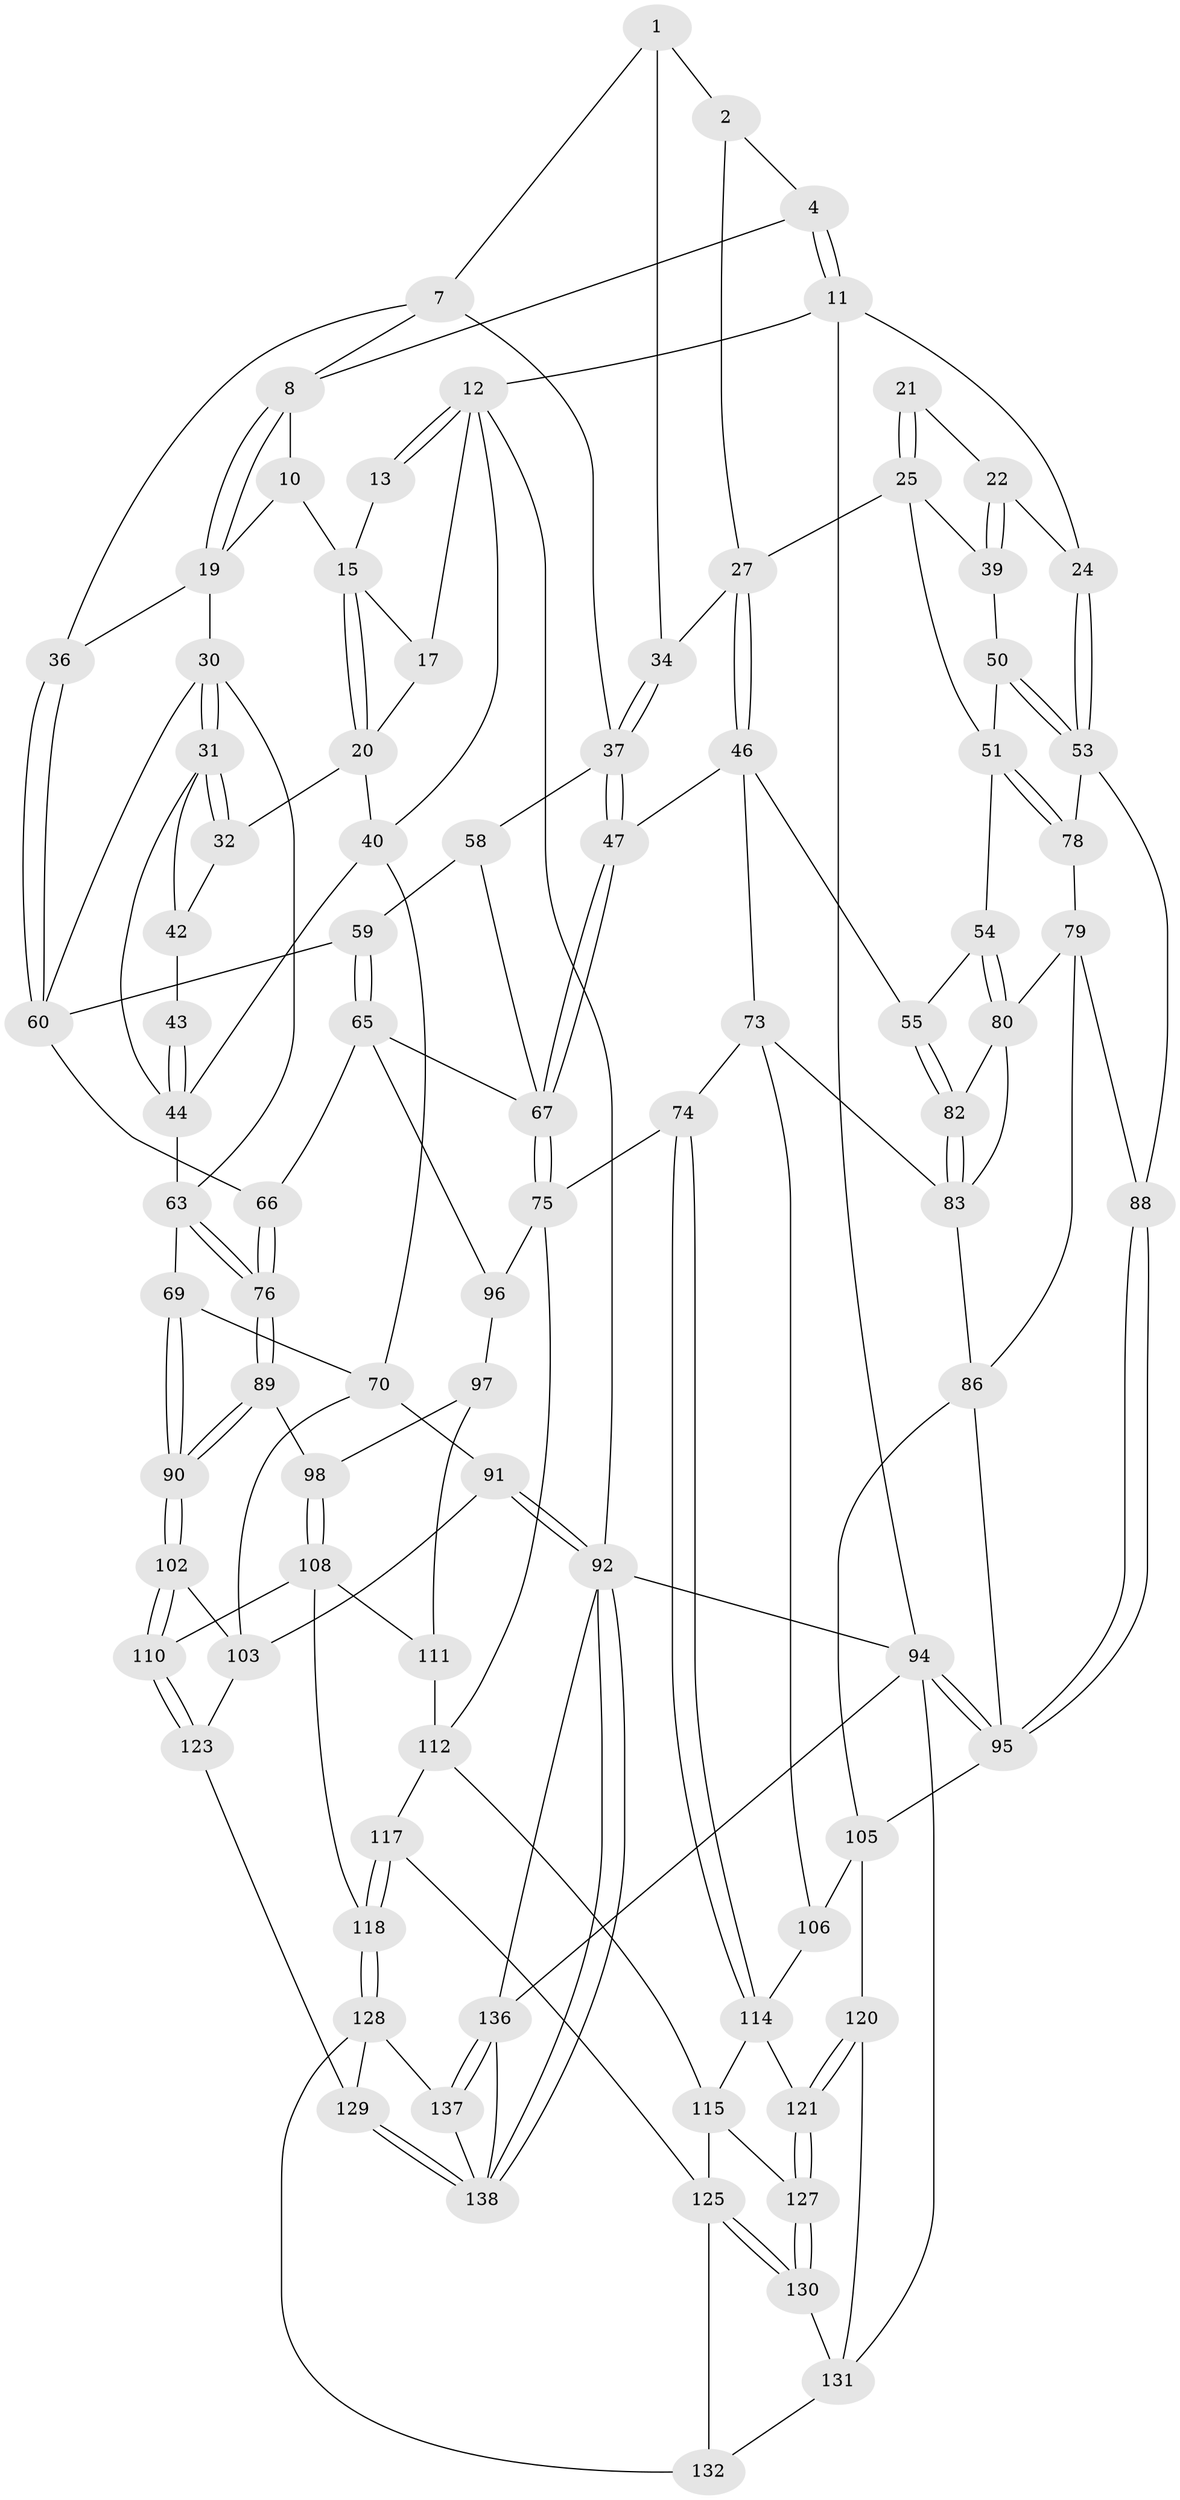 // Generated by graph-tools (version 1.1) at 2025/52/02/27/25 19:52:39]
// undirected, 90 vertices, 200 edges
graph export_dot {
graph [start="1"]
  node [color=gray90,style=filled];
  1 [pos="+0.6631386409610854+0.01967606972201099",super="+6"];
  2 [pos="+0.7307838848541331+0.1212983644286994",super="+3"];
  4 [pos="+1+0",super="+5"];
  7 [pos="+0.4110448062436864+0.07121659199123478",super="+35"];
  8 [pos="+0.3700452219414553+0.006832160073319635",super="+9"];
  10 [pos="+0.30297584123704596+0",super="+14"];
  11 [pos="+1+0"];
  12 [pos="+0+0",super="+18"];
  13 [pos="+0.023484523522068618+0"];
  15 [pos="+0.11772626628204891+0.13104034809283394",super="+16"];
  17 [pos="+0.014637393486457637+0.10415317663351482"];
  19 [pos="+0.2363599185302266+0.1817583391348703",super="+29"];
  20 [pos="+0.07387551821756014+0.20397990744148817",super="+33"];
  21 [pos="+0.8475559649646068+0.15049156345754935"];
  22 [pos="+0.9139594679755083+0.1900203556491587",super="+23"];
  24 [pos="+1+0"];
  25 [pos="+0.8031813648492027+0.25675822323581",super="+26"];
  27 [pos="+0.7326859071751749+0.25744627580789065",super="+28"];
  30 [pos="+0.22407622738756217+0.2851157435688292",super="+62"];
  31 [pos="+0.17883509210504442+0.28504573008171985",super="+48"];
  32 [pos="+0.08454057862051774+0.24656672261257223"];
  34 [pos="+0.5748677026040417+0.2054072715764856"];
  36 [pos="+0.3174221599153452+0.29797133015398203"];
  37 [pos="+0.5148705663805436+0.3162253692554904",super="+38"];
  39 [pos="+0.8146976740685057+0.2543505309552335",super="+41"];
  40 [pos="+0+0.24985058418683959",super="+45"];
  42 [pos="+0.07162385940056594+0.29942251197727093",super="+49"];
  43 [pos="+0.05512375348092094+0.34253390136610296"];
  44 [pos="+0.028971582238908358+0.36764274061410407",super="+57"];
  46 [pos="+0.6785060977412961+0.37121143976831245",super="+56"];
  47 [pos="+0.6396805097315255+0.3756335086770162"];
  50 [pos="+0.9201160342026197+0.358529513504692"];
  51 [pos="+0.894796855519052+0.3837411694883579",super="+52"];
  53 [pos="+1+0.3304391343754025",super="+77"];
  54 [pos="+0.8578871837555664+0.4142144266460813"];
  55 [pos="+0.8535786938812812+0.4166975119463837"];
  58 [pos="+0.4794762808368954+0.34701331457339324"];
  59 [pos="+0.38024745342900557+0.34714140899475426"];
  60 [pos="+0.35077448944373607+0.33295147844850426",super="+61"];
  63 [pos="+0.18204893972480046+0.4465355834334572",super="+64"];
  65 [pos="+0.3574356006624146+0.4994238208516055",super="+72"];
  66 [pos="+0.31692374315009386+0.4987277749672851"];
  67 [pos="+0.5376836782690144+0.5097036729357985",super="+68"];
  69 [pos="+0.11836743078908321+0.4848058557674734"];
  70 [pos="+0.07503319032090637+0.5102738626444886",super="+71"];
  73 [pos="+0.6856942106648702+0.5540224421731096",super="+84"];
  74 [pos="+0.6454358850834513+0.5606823528558386"];
  75 [pos="+0.5488916655654493+0.5298931167965568",super="+99"];
  76 [pos="+0.2910049596457328+0.5115968109229923"];
  78 [pos="+1+0.4517491493039147"];
  79 [pos="+0.9086143695806614+0.4710792544098425",super="+85"];
  80 [pos="+0.8883047911468903+0.4581477979487255",super="+81"];
  82 [pos="+0.8224418305292852+0.4730877861356639"];
  83 [pos="+0.7635799807556862+0.5592473173990511",super="+87"];
  86 [pos="+0.8669341707084762+0.5715672203988961",super="+104"];
  88 [pos="+1+0.6787389815664427"];
  89 [pos="+0.27158091285824315+0.5481706515133375"];
  90 [pos="+0.2294399412950209+0.5773409876478077"];
  91 [pos="+0+0.7924087341356684"];
  92 [pos="+0+1",super="+93"];
  94 [pos="+1+1",super="+135"];
  95 [pos="+1+0.8489545138205257",super="+107"];
  96 [pos="+0.368146084929601+0.5163379627327225",super="+100"];
  97 [pos="+0.335636292437492+0.5864393316534895",super="+101"];
  98 [pos="+0.30036082092662386+0.5932439365837021"];
  102 [pos="+0.18863084194000607+0.6720212231203017"];
  103 [pos="+0.135177909298647+0.6476018190647057",super="+122"];
  105 [pos="+0.7746261734146601+0.6537225940300487",super="+119"];
  106 [pos="+0.7515275240228037+0.6412200910614593"];
  108 [pos="+0.31853139889096216+0.6341597961252783",super="+109"];
  110 [pos="+0.19344579659386107+0.6801049986819991"];
  111 [pos="+0.3507280647850221+0.6265348936078592"];
  112 [pos="+0.4752030774762996+0.666467082057041",super="+113"];
  114 [pos="+0.6144399087918293+0.6818753797841678",super="+116"];
  115 [pos="+0.5515032139699976+0.7153113534716867",super="+124"];
  117 [pos="+0.39949018655757956+0.7503850631397366"];
  118 [pos="+0.3795289330499822+0.7597411766182846"];
  120 [pos="+0.7074387515692603+0.8748441041253809"];
  121 [pos="+0.7026903558615757+0.8655716308099934"];
  123 [pos="+0.18601860087435865+0.8095282781468369"];
  125 [pos="+0.5233177170244883+0.7797300221556216",super="+126"];
  127 [pos="+0.628624827944364+0.8165514607428892"];
  128 [pos="+0.3141953860382593+0.8497626083346397",super="+133"];
  129 [pos="+0.22078736057590787+0.8557604657209364"];
  130 [pos="+0.5259367331598671+0.8113632222293966"];
  131 [pos="+0.5033682504890432+0.8431703785285547",super="+134"];
  132 [pos="+0.4900910751947048+0.8520940014267069"];
  136 [pos="+0.524288597825979+1",super="+140"];
  137 [pos="+0.4970592356781931+1"];
  138 [pos="+0.20474724497614577+0.8958964408303481",super="+139"];
  1 -- 2;
  1 -- 34;
  1 -- 7;
  2 -- 27;
  2 -- 4;
  4 -- 11;
  4 -- 11;
  4 -- 8;
  7 -- 8;
  7 -- 36;
  7 -- 37;
  8 -- 19;
  8 -- 19;
  8 -- 10;
  10 -- 19;
  10 -- 15;
  11 -- 12;
  11 -- 24;
  11 -- 94;
  12 -- 13;
  12 -- 13;
  12 -- 40;
  12 -- 17;
  12 -- 92;
  13 -- 15;
  15 -- 20;
  15 -- 20;
  15 -- 17;
  17 -- 20;
  19 -- 36;
  19 -- 30;
  20 -- 32;
  20 -- 40;
  21 -- 22;
  21 -- 25;
  21 -- 25;
  22 -- 39 [weight=2];
  22 -- 39;
  22 -- 24;
  24 -- 53;
  24 -- 53;
  25 -- 39;
  25 -- 27;
  25 -- 51;
  27 -- 46;
  27 -- 46;
  27 -- 34;
  30 -- 31;
  30 -- 31;
  30 -- 60;
  30 -- 63;
  31 -- 32;
  31 -- 32;
  31 -- 42;
  31 -- 44;
  32 -- 42;
  34 -- 37;
  34 -- 37;
  36 -- 60;
  36 -- 60;
  37 -- 47;
  37 -- 47;
  37 -- 58;
  39 -- 50;
  40 -- 44;
  40 -- 70;
  42 -- 43 [weight=2];
  43 -- 44;
  43 -- 44;
  44 -- 63;
  46 -- 47;
  46 -- 73;
  46 -- 55;
  47 -- 67;
  47 -- 67;
  50 -- 51;
  50 -- 53;
  50 -- 53;
  51 -- 78;
  51 -- 78;
  51 -- 54;
  53 -- 88;
  53 -- 78;
  54 -- 55;
  54 -- 80;
  54 -- 80;
  55 -- 82;
  55 -- 82;
  58 -- 59;
  58 -- 67;
  59 -- 60;
  59 -- 65;
  59 -- 65;
  60 -- 66;
  63 -- 76;
  63 -- 76;
  63 -- 69;
  65 -- 66;
  65 -- 96;
  65 -- 67;
  66 -- 76;
  66 -- 76;
  67 -- 75;
  67 -- 75;
  69 -- 70;
  69 -- 90;
  69 -- 90;
  70 -- 103;
  70 -- 91;
  73 -- 74;
  73 -- 106;
  73 -- 83;
  74 -- 75;
  74 -- 114;
  74 -- 114;
  75 -- 112;
  75 -- 96;
  76 -- 89;
  76 -- 89;
  78 -- 79;
  79 -- 80;
  79 -- 88;
  79 -- 86;
  80 -- 82;
  80 -- 83;
  82 -- 83;
  82 -- 83;
  83 -- 86;
  86 -- 105;
  86 -- 95;
  88 -- 95;
  88 -- 95;
  89 -- 90;
  89 -- 90;
  89 -- 98;
  90 -- 102;
  90 -- 102;
  91 -- 92;
  91 -- 92;
  91 -- 103;
  92 -- 138;
  92 -- 138;
  92 -- 94;
  92 -- 136;
  94 -- 95;
  94 -- 95;
  94 -- 136;
  94 -- 131;
  95 -- 105;
  96 -- 97 [weight=2];
  97 -- 98;
  97 -- 111;
  98 -- 108;
  98 -- 108;
  102 -- 103;
  102 -- 110;
  102 -- 110;
  103 -- 123;
  105 -- 106;
  105 -- 120;
  106 -- 114;
  108 -- 111;
  108 -- 110;
  108 -- 118;
  110 -- 123;
  110 -- 123;
  111 -- 112;
  112 -- 115;
  112 -- 117;
  114 -- 115;
  114 -- 121;
  115 -- 125;
  115 -- 127;
  117 -- 118;
  117 -- 118;
  117 -- 125;
  118 -- 128;
  118 -- 128;
  120 -- 121;
  120 -- 121;
  120 -- 131;
  121 -- 127;
  121 -- 127;
  123 -- 129;
  125 -- 130;
  125 -- 130;
  125 -- 132;
  127 -- 130;
  127 -- 130;
  128 -- 129;
  128 -- 137;
  128 -- 132;
  129 -- 138;
  129 -- 138;
  130 -- 131;
  131 -- 132;
  136 -- 137;
  136 -- 137;
  136 -- 138;
  137 -- 138;
}
